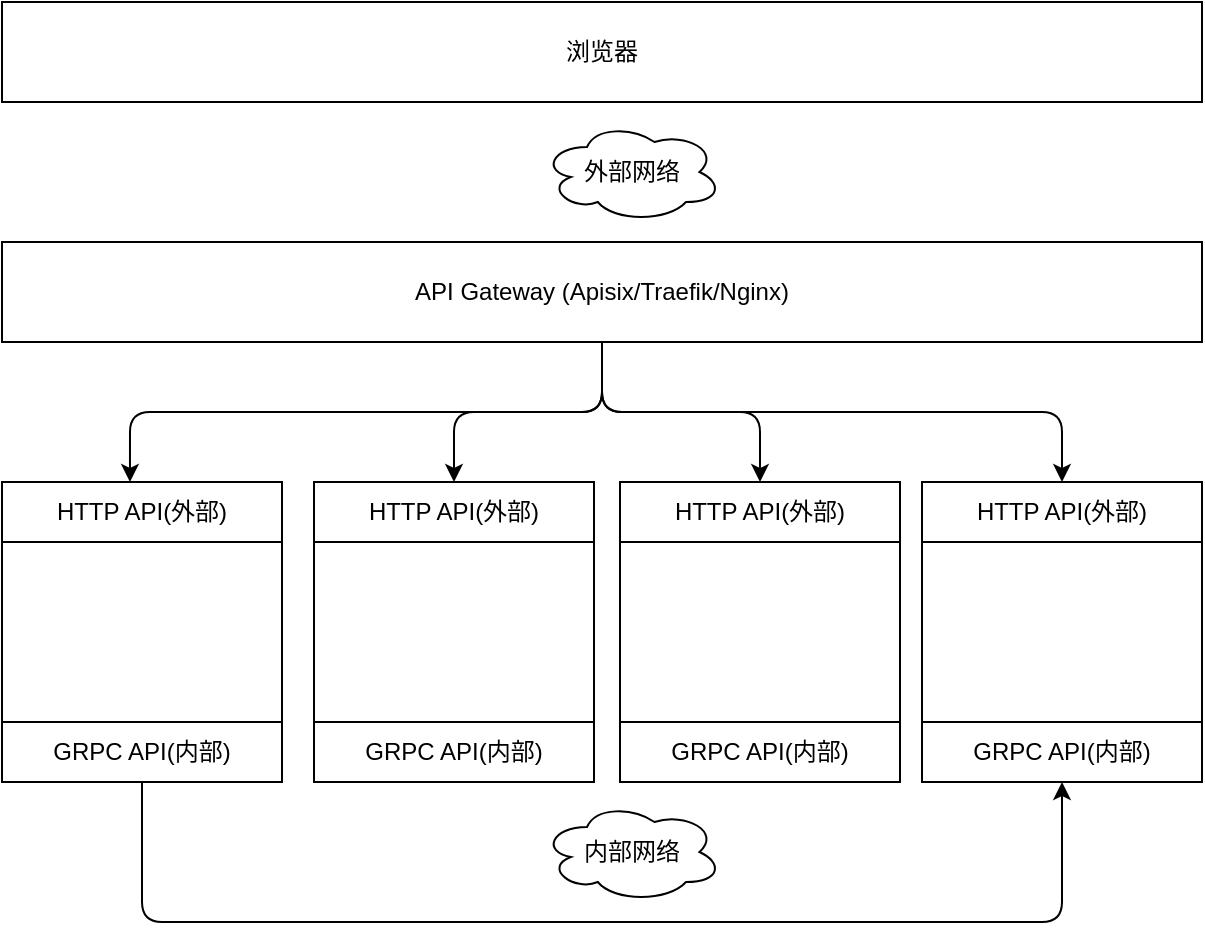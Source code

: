 <mxfile>
    <diagram id="hkUUNepyy7j1_8zp6pfR" name="第 1 页">
        <mxGraphModel dx="998" dy="635" grid="1" gridSize="10" guides="1" tooltips="1" connect="1" arrows="1" fold="1" page="1" pageScale="1" pageWidth="827" pageHeight="1169" math="0" shadow="0">
            <root>
                <mxCell id="0"/>
                <mxCell id="1" parent="0"/>
                <mxCell id="2" value="" style="rounded=0;whiteSpace=wrap;html=1;" vertex="1" parent="1">
                    <mxGeometry x="120" y="270" width="140" height="150" as="geometry"/>
                </mxCell>
                <mxCell id="3" value="" style="rounded=0;whiteSpace=wrap;html=1;" vertex="1" parent="1">
                    <mxGeometry x="276" y="270" width="140" height="150" as="geometry"/>
                </mxCell>
                <mxCell id="4" value="" style="rounded=0;whiteSpace=wrap;html=1;" vertex="1" parent="1">
                    <mxGeometry x="429" y="270" width="140" height="150" as="geometry"/>
                </mxCell>
                <mxCell id="25" style="edgeStyle=orthogonalEdgeStyle;html=1;exitX=0.5;exitY=1;exitDx=0;exitDy=0;entryX=0.457;entryY=0;entryDx=0;entryDy=0;entryPerimeter=0;" edge="1" parent="1" source="5" target="12">
                    <mxGeometry relative="1" as="geometry"/>
                </mxCell>
                <mxCell id="26" style="edgeStyle=orthogonalEdgeStyle;html=1;exitX=0.5;exitY=1;exitDx=0;exitDy=0;" edge="1" parent="1" source="5" target="15">
                    <mxGeometry relative="1" as="geometry"/>
                </mxCell>
                <mxCell id="27" style="edgeStyle=orthogonalEdgeStyle;html=1;exitX=0.5;exitY=1;exitDx=0;exitDy=0;entryX=0.5;entryY=0;entryDx=0;entryDy=0;" edge="1" parent="1" source="5" target="16">
                    <mxGeometry relative="1" as="geometry"/>
                </mxCell>
                <mxCell id="28" style="edgeStyle=orthogonalEdgeStyle;html=1;exitX=0.5;exitY=1;exitDx=0;exitDy=0;entryX=0.5;entryY=0;entryDx=0;entryDy=0;" edge="1" parent="1" source="5" target="17">
                    <mxGeometry relative="1" as="geometry"/>
                </mxCell>
                <mxCell id="5" value="API Gateway (Apisix/Traefik/Nginx)" style="rounded=0;whiteSpace=wrap;html=1;" vertex="1" parent="1">
                    <mxGeometry x="120" y="150" width="600" height="50" as="geometry"/>
                </mxCell>
                <mxCell id="6" value="浏览器" style="rounded=0;whiteSpace=wrap;html=1;" vertex="1" parent="1">
                    <mxGeometry x="120" y="30" width="600" height="50" as="geometry"/>
                </mxCell>
                <mxCell id="12" value="HTTP API(外部)" style="rounded=0;whiteSpace=wrap;html=1;" vertex="1" parent="1">
                    <mxGeometry x="120" y="270" width="140" height="30" as="geometry"/>
                </mxCell>
                <mxCell id="30" style="edgeStyle=orthogonalEdgeStyle;html=1;exitX=0.5;exitY=1;exitDx=0;exitDy=0;entryX=0.5;entryY=1;entryDx=0;entryDy=0;" edge="1" parent="1" source="13" target="20">
                    <mxGeometry relative="1" as="geometry">
                        <Array as="points">
                            <mxPoint x="190" y="490"/>
                            <mxPoint x="650" y="490"/>
                        </Array>
                    </mxGeometry>
                </mxCell>
                <mxCell id="13" value="GRPC API(内部)" style="rounded=0;whiteSpace=wrap;html=1;" vertex="1" parent="1">
                    <mxGeometry x="120" y="390" width="140" height="30" as="geometry"/>
                </mxCell>
                <mxCell id="14" value="" style="rounded=0;whiteSpace=wrap;html=1;" vertex="1" parent="1">
                    <mxGeometry x="580" y="270" width="140" height="150" as="geometry"/>
                </mxCell>
                <mxCell id="15" value="HTTP API(外部)" style="rounded=0;whiteSpace=wrap;html=1;" vertex="1" parent="1">
                    <mxGeometry x="276" y="270" width="140" height="30" as="geometry"/>
                </mxCell>
                <mxCell id="16" value="HTTP API(外部)" style="rounded=0;whiteSpace=wrap;html=1;" vertex="1" parent="1">
                    <mxGeometry x="429" y="270" width="140" height="30" as="geometry"/>
                </mxCell>
                <mxCell id="17" value="HTTP API(外部)" style="rounded=0;whiteSpace=wrap;html=1;" vertex="1" parent="1">
                    <mxGeometry x="580" y="270" width="140" height="30" as="geometry"/>
                </mxCell>
                <mxCell id="18" value="GRPC API(内部)" style="rounded=0;whiteSpace=wrap;html=1;" vertex="1" parent="1">
                    <mxGeometry x="276" y="390" width="140" height="30" as="geometry"/>
                </mxCell>
                <mxCell id="19" value="GRPC API(内部)" style="rounded=0;whiteSpace=wrap;html=1;" vertex="1" parent="1">
                    <mxGeometry x="429" y="390" width="140" height="30" as="geometry"/>
                </mxCell>
                <mxCell id="20" value="GRPC API(内部)" style="rounded=0;whiteSpace=wrap;html=1;" vertex="1" parent="1">
                    <mxGeometry x="580" y="390" width="140" height="30" as="geometry"/>
                </mxCell>
                <mxCell id="23" value="外部网络" style="ellipse;shape=cloud;whiteSpace=wrap;html=1;" vertex="1" parent="1">
                    <mxGeometry x="390" y="90" width="90" height="50" as="geometry"/>
                </mxCell>
                <mxCell id="24" value="内部网络" style="ellipse;shape=cloud;whiteSpace=wrap;html=1;" vertex="1" parent="1">
                    <mxGeometry x="390" y="430" width="90" height="50" as="geometry"/>
                </mxCell>
            </root>
        </mxGraphModel>
    </diagram>
</mxfile>